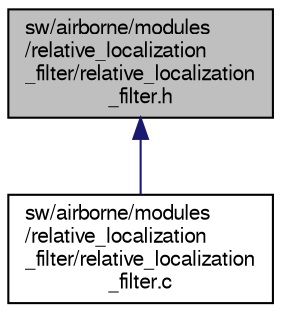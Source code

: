digraph "sw/airborne/modules/relative_localization_filter/relative_localization_filter.h"
{
  edge [fontname="FreeSans",fontsize="10",labelfontname="FreeSans",labelfontsize="10"];
  node [fontname="FreeSans",fontsize="10",shape=record];
  Node1 [label="sw/airborne/modules\l/relative_localization\l_filter/relative_localization\l_filter.h",height=0.2,width=0.4,color="black", fillcolor="grey75", style="filled", fontcolor="black"];
  Node1 -> Node2 [dir="back",color="midnightblue",fontsize="10",style="solid",fontname="FreeSans"];
  Node2 [label="sw/airborne/modules\l/relative_localization\l_filter/relative_localization\l_filter.c",height=0.2,width=0.4,color="black", fillcolor="white", style="filled",URL="$relative__localization__filter_8c.html"];
}

